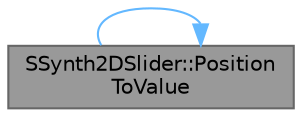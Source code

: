 digraph "SSynth2DSlider::PositionToValue"
{
 // INTERACTIVE_SVG=YES
 // LATEX_PDF_SIZE
  bgcolor="transparent";
  edge [fontname=Helvetica,fontsize=10,labelfontname=Helvetica,labelfontsize=10];
  node [fontname=Helvetica,fontsize=10,shape=box,height=0.2,width=0.4];
  rankdir="LR";
  Node1 [id="Node000001",label="SSynth2DSlider::Position\lToValue",height=0.2,width=0.4,color="gray40", fillcolor="grey60", style="filled", fontcolor="black",tooltip="Calculates the new value based on the given absolute coordinates."];
  Node1 -> Node1 [id="edge1_Node000001_Node000001",color="steelblue1",style="solid",tooltip=" "];
}
